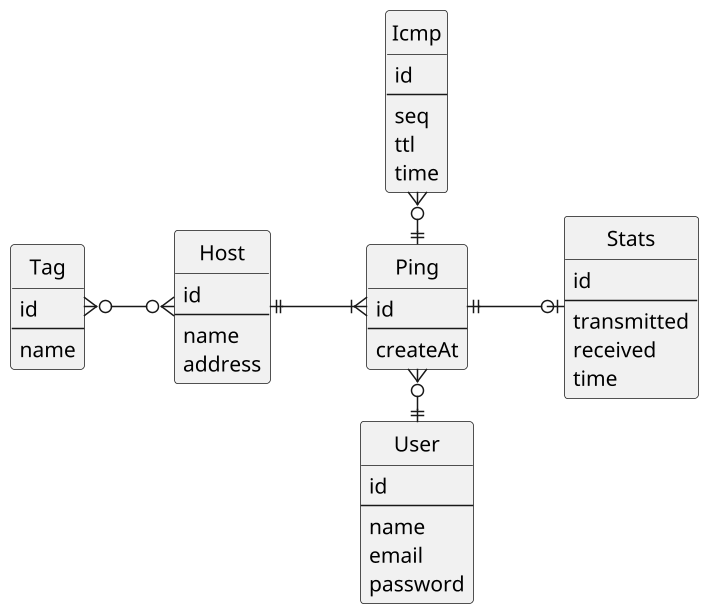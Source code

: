 @startuml
hide circle
scale 1.5
skinparam linetype ortho
skinparam monochrome true
left to right direction

entity "Tag" as tag {
  id
  --
  name
}

entity "Host" as host {
  id
  --
  name
  address
}

entity "Ping" as ping {
  id
  --
  createAt
}

entity "Stats" as stats {
  id
  --
  transmitted
  received
  time
}

entity "Icmp" as icmp {
  id
  --
  seq
  ttl
  time
}

entity "User" as user {
  id
  --
  name
  email
  password
}

tag }o--o{ host
host ||--|{ ping
ping ||--o| stats
ping ||-upo{ icmp
user ||-upo{ ping
@enduml
